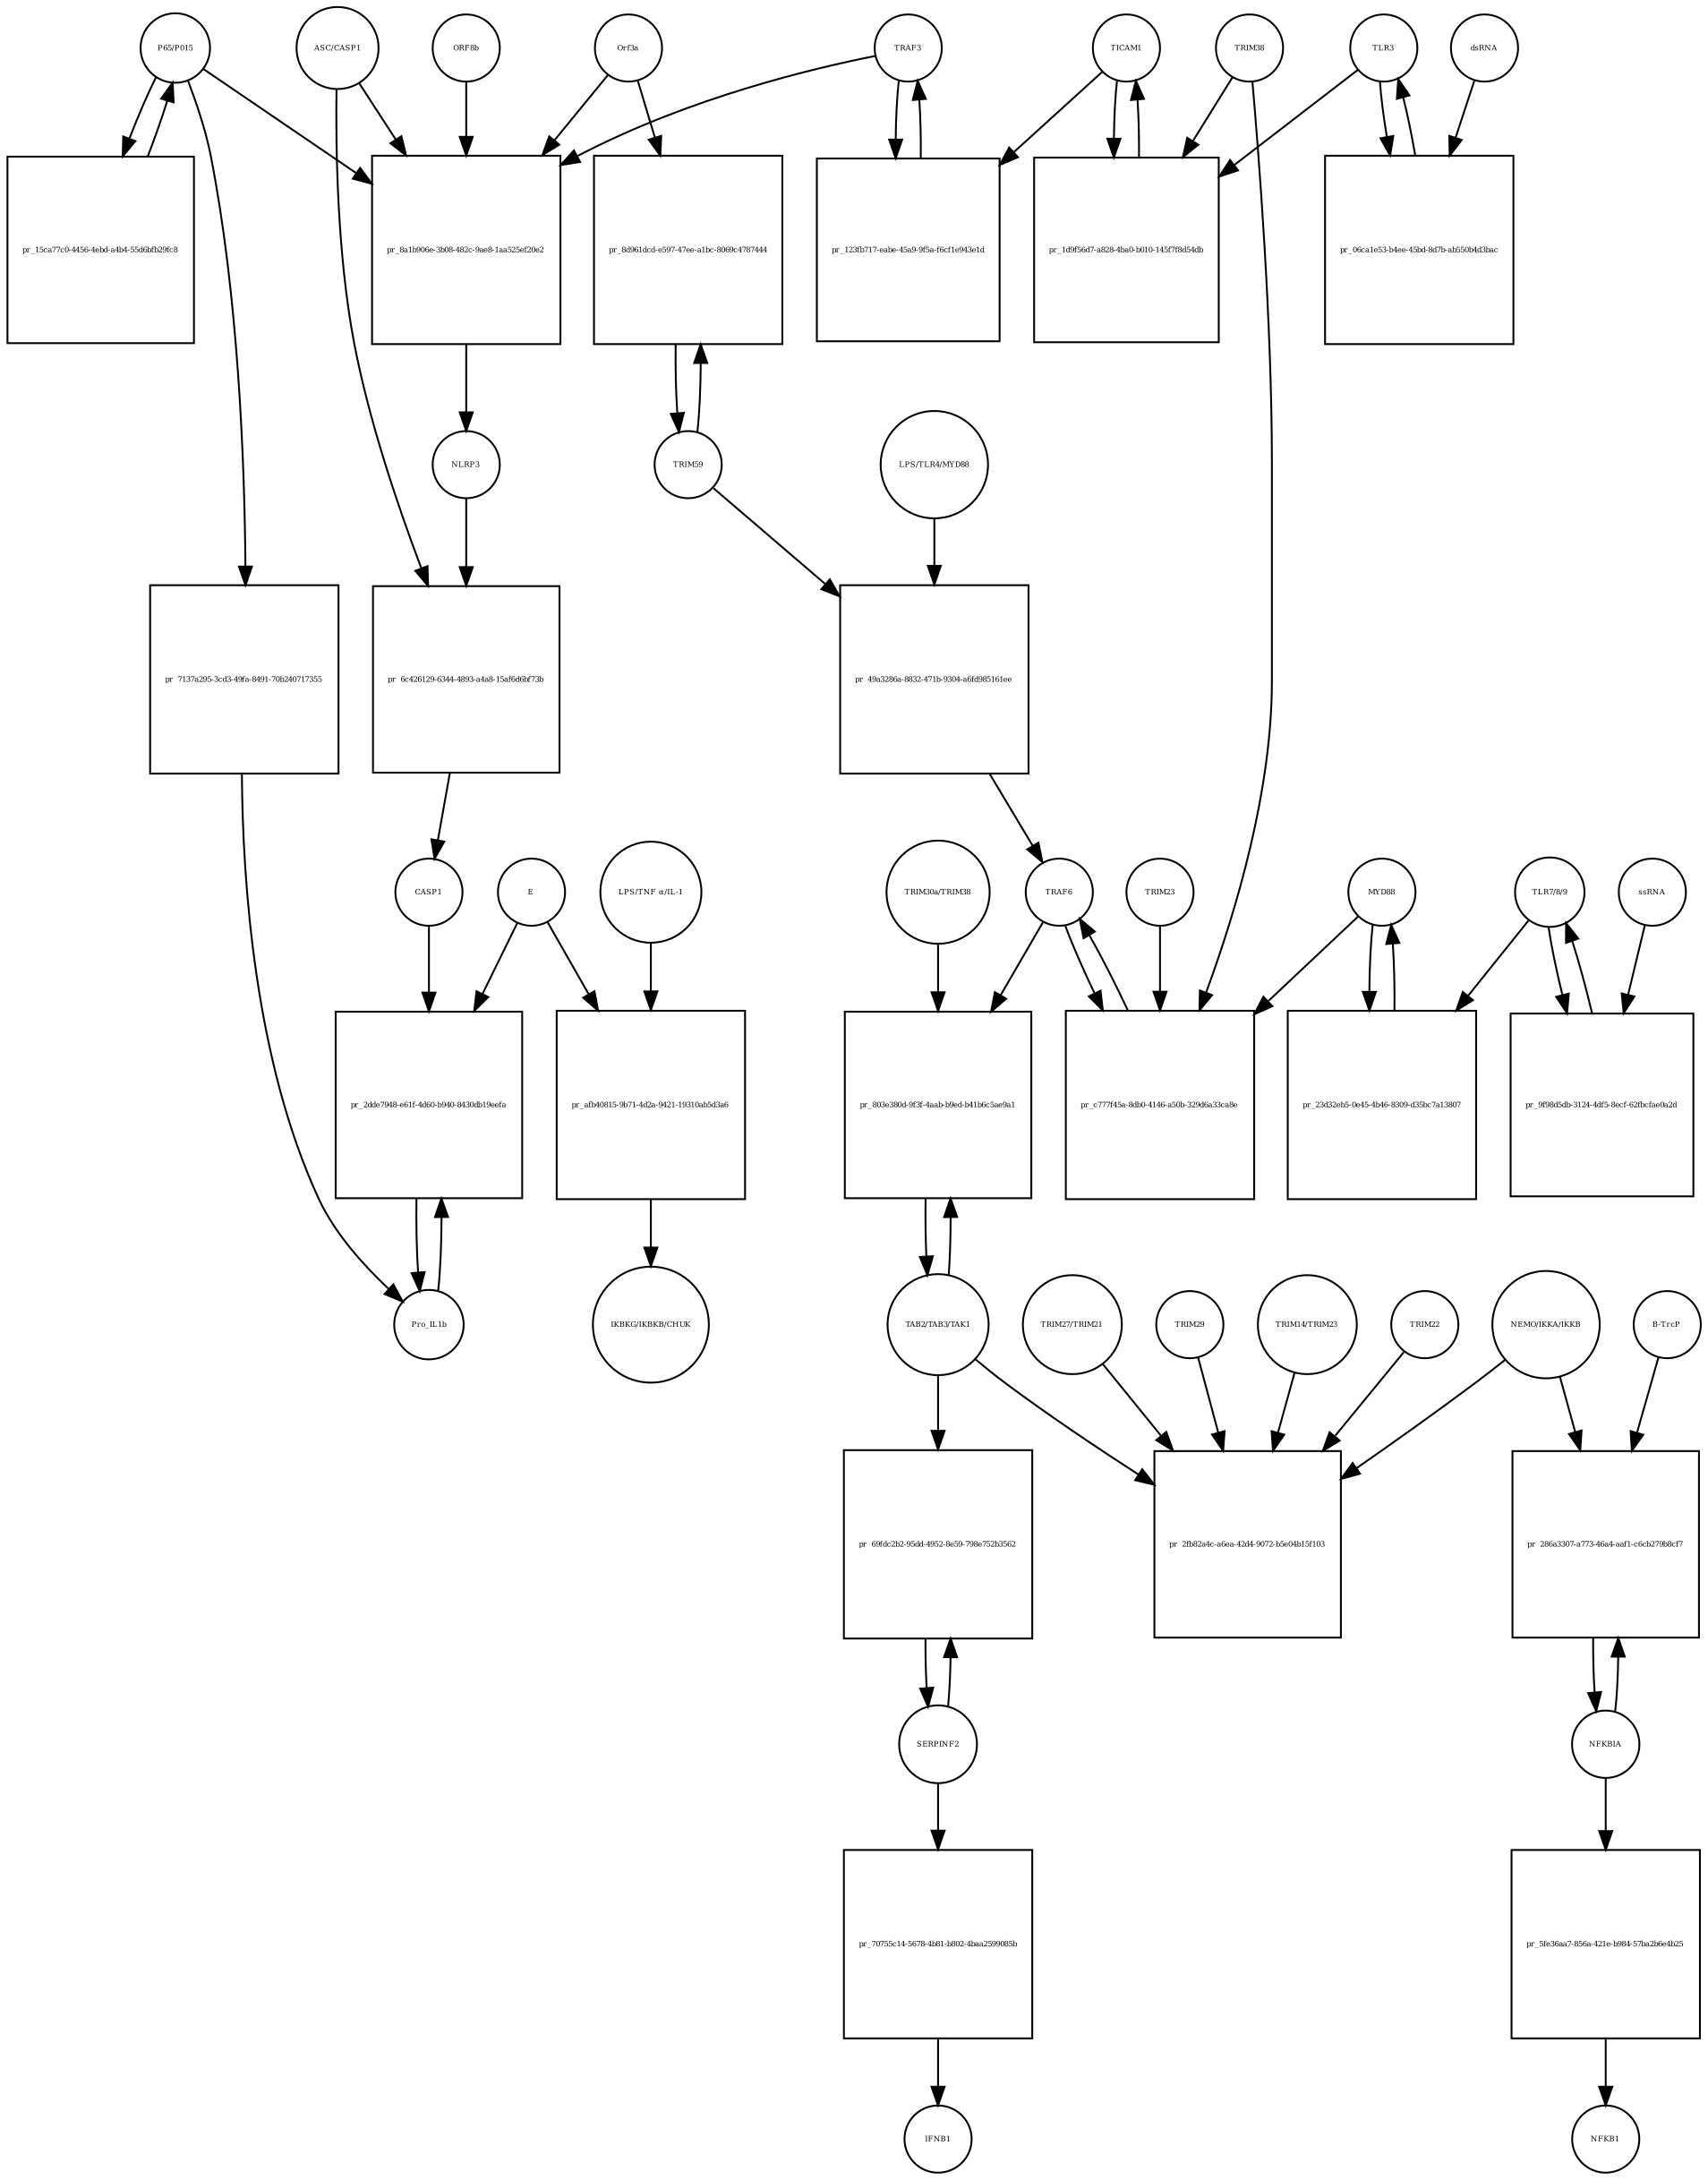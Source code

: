 strict digraph  {
Orf3a [annotation="", bipartite=0, cls=macromolecule, fontsize=4, label=Orf3a, shape=circle];
"pr_8a1b906e-3b08-482c-9ae8-1aa525ef20e2" [annotation="", bipartite=1, cls=process, fontsize=4, label="pr_8a1b906e-3b08-482c-9ae8-1aa525ef20e2", shape=square];
TRAF3 [annotation=urn_miriam_hgnc_12033, bipartite=0, cls=macromolecule, fontsize=4, label=TRAF3, shape=circle];
NLRP3 [annotation=urn_miriam_hgnc_16400, bipartite=0, cls=macromolecule, fontsize=4, label=NLRP3, shape=circle];
"ASC/CASP1" [annotation="urn_miriam_hgnc_16608|urn_miriam_hgnc_1499", bipartite=0, cls=complex, fontsize=4, label="ASC/CASP1", shape=circle];
"P65/P015" [annotation="urn_miriam_hgnc_9955|urn_miriam_hgnc_7794", bipartite=0, cls=complex, fontsize=4, label="P65/P015", shape=circle];
ORF8b [annotation=urn_miriam_uniprot_Q6S8E2, bipartite=0, cls=macromolecule, fontsize=4, label=ORF8b, shape=circle];
"pr_6c426129-6344-4893-a4a8-15af6d6bf73b" [annotation="", bipartite=1, cls=process, fontsize=4, label="pr_6c426129-6344-4893-a4a8-15af6d6bf73b", shape=square];
CASP1 [annotation=urn_miriam_hgnc_1499, bipartite=0, cls=macromolecule, fontsize=4, label=CASP1, shape=circle];
"pr_15ca77c0-4456-4ebd-a4b4-55d6bfb29fc8" [annotation="", bipartite=1, cls=process, fontsize=4, label="pr_15ca77c0-4456-4ebd-a4b4-55d6bfb29fc8", shape=square];
"LPS/TLR4/MYD88" [annotation="urn_miriam_hgnc_6121|urn_miriam_hgnc_11850|urn_miriam_hgnc_7562", bipartite=0, cls=complex, fontsize=4, label="LPS/TLR4/MYD88", shape=circle];
"pr_49a3286a-8832-471b-9304-a6fd985161ee" [annotation="", bipartite=1, cls=process, fontsize=4, label="pr_49a3286a-8832-471b-9304-a6fd985161ee", shape=square];
TRAF6 [annotation=urn_miriam_hgnc_12036, bipartite=0, cls=macromolecule, fontsize=4, label=TRAF6, shape=circle];
TRIM59 [annotation=urn_miriam_pubmed_22588174, bipartite=0, cls=macromolecule, fontsize=4, label=TRIM59, shape=circle];
NFKBIA [annotation=urn_miriam_hgnc_7797, bipartite=0, cls=macromolecule, fontsize=4, label=NFKBIA, shape=circle];
"pr_286a3307-a773-46a4-aaf1-c6cb279b8cf7" [annotation="", bipartite=1, cls=process, fontsize=4, label="pr_286a3307-a773-46a4-aaf1-c6cb279b8cf7", shape=square];
"B-TrcP" [annotation=urn_miriam_hgnc_1144, bipartite=0, cls=macromolecule, fontsize=4, label="B-TrcP", shape=circle];
"NEMO/IKKA/IKKB" [annotation="urn_miriam_hgnc_5961|urn_miriam_hgnc_5960|urn_miriam_hgnc_1974", bipartite=0, cls=complex, fontsize=4, label="NEMO/IKKA/IKKB", shape=circle];
"LPS/TNF α/IL-1" [annotation="urn_miriam_hgnc_6121|urn_miriam_hgnc_11892|urn_miriam_hgnc_5991", bipartite=0, cls=complex, fontsize=4, label="LPS/TNF α/IL-1", shape=circle];
"pr_afb40815-9b71-4d2a-9421-19310ab5d3a6" [annotation="", bipartite=1, cls=process, fontsize=4, label="pr_afb40815-9b71-4d2a-9421-19310ab5d3a6", shape=square];
E [annotation=urn_miriam_ncbiprotein_1796318600, bipartite=0, cls=macromolecule, fontsize=4, label=E, shape=circle];
"IKBKG/IKBKB/CHUK" [annotation="urn_miriam_hgnc_5961|urn_miriam_hgnc_5960|urn_miriam_hgnc_1974", bipartite=0, cls=complex, fontsize=4, label="IKBKG/IKBKB/CHUK", shape=circle];
Pro_IL1b [annotation=urn_miriam_hgnc_5992, bipartite=0, cls=macromolecule, fontsize=4, label=Pro_IL1b, shape=circle];
"pr_2dde7948-e61f-4d60-b940-8430db19eefa" [annotation="", bipartite=1, cls=process, fontsize=4, label="pr_2dde7948-e61f-4d60-b940-8430db19eefa", shape=square];
SERPINF2 [annotation=urn_miriam_hgnc_9075, bipartite=0, cls=macromolecule, fontsize=4, label=SERPINF2, shape=circle];
"pr_70755c14-5678-4b81-b802-4baa2599085b" [annotation="", bipartite=1, cls=process, fontsize=4, label="pr_70755c14-5678-4b81-b802-4baa2599085b", shape=square];
IFNB1 [annotation=urn_miriam_pubmed_5434, bipartite=0, cls=macromolecule, fontsize=4, label=IFNB1, shape=circle];
"pr_7137a295-3cd3-49fa-8491-70b240717355" [annotation="", bipartite=1, cls=process, fontsize=4, label="pr_7137a295-3cd3-49fa-8491-70b240717355", shape=square];
TLR3 [annotation=urn_miriam_hgnc_11849, bipartite=0, cls=macromolecule, fontsize=4, label=TLR3, shape=circle];
"pr_06ca1e53-b4ee-45bd-8d7b-ab550b4d3bac" [annotation="", bipartite=1, cls=process, fontsize=4, label="pr_06ca1e53-b4ee-45bd-8d7b-ab550b4d3bac", shape=square];
dsRNA [annotation="", bipartite=0, cls="nucleic acid feature", fontsize=4, label=dsRNA, shape=circle];
TICAM1 [annotation=urn_miriam_hgnc_18348, bipartite=0, cls=macromolecule, fontsize=4, label=TICAM1, shape=circle];
"pr_1d9f56d7-a828-4ba0-b010-145f7f8d54db" [annotation="", bipartite=1, cls=process, fontsize=4, label="pr_1d9f56d7-a828-4ba0-b010-145f7f8d54db", shape=square];
TRIM38 [annotation=urn_miriam_hgnc_10059, bipartite=0, cls=macromolecule, fontsize=4, label=TRIM38, shape=circle];
"pr_8d961dcd-e597-47ee-a1bc-8069c4787444" [annotation="", bipartite=1, cls=process, fontsize=4, label="pr_8d961dcd-e597-47ee-a1bc-8069c4787444", shape=square];
"TLR7/8/9" [annotation="urn_miriam_hgnc_15633|urn_miriam_hgnc_15632|urn_miriam_hgnc_15631", bipartite=0, cls=complex, fontsize=4, label="TLR7/8/9", shape=circle];
"pr_9f98d5db-3124-4df5-8ecf-62fbcfae0a2d" [annotation="", bipartite=1, cls=process, fontsize=4, label="pr_9f98d5db-3124-4df5-8ecf-62fbcfae0a2d", shape=square];
ssRNA [annotation="", bipartite=0, cls="nucleic acid feature", fontsize=4, label=ssRNA, shape=circle];
MYD88 [annotation=urn_miriam_hgnc_7562, bipartite=0, cls=macromolecule, fontsize=4, label=MYD88, shape=circle];
"pr_23d32eb5-0e45-4b46-8309-d35bc7a13807" [annotation="", bipartite=1, cls=process, fontsize=4, label="pr_23d32eb5-0e45-4b46-8309-d35bc7a13807", shape=square];
"pr_c777f45a-8db0-4146-a50b-329d6a33ca8e" [annotation="", bipartite=1, cls=process, fontsize=4, label="pr_c777f45a-8db0-4146-a50b-329d6a33ca8e", shape=square];
TRIM23 [annotation=urn_miriam_hgnc_660, bipartite=0, cls=macromolecule, fontsize=4, label=TRIM23, shape=circle];
"TAB2/TAB3/TAK1" [annotation="urn_miriam_hgnc_17075|urn_miriam_hgnc_30681|urn_miriam_hgnc_6859", bipartite=0, cls=complex, fontsize=4, label="TAB2/TAB3/TAK1", shape=circle];
"pr_803e380d-9f3f-4aab-b9ed-b41b6c5ae9a1" [annotation="", bipartite=1, cls=process, fontsize=4, label="pr_803e380d-9f3f-4aab-b9ed-b41b6c5ae9a1", shape=square];
"TRIM30a/TRIM38" [annotation=urn_miriam_hgnc_10059, bipartite=0, cls=complex, fontsize=4, label="TRIM30a/TRIM38", shape=circle];
"pr_2fb82a4c-a6ea-42d4-9072-b5e04b15f103" [annotation="", bipartite=1, cls=process, fontsize=4, label="pr_2fb82a4c-a6ea-42d4-9072-b5e04b15f103", shape=square];
TRIM22 [annotation=urn_miriam_hgnc_16379, bipartite=0, cls=macromolecule, fontsize=4, label=TRIM22, shape=circle];
"TRIM27/TRIM21" [annotation="urn_miriam_hgnc_9975|urn_miriam_hgnc_11312", bipartite=0, cls=complex, fontsize=4, label="TRIM27/TRIM21", shape=circle];
TRIM29 [annotation=urn_miriam_hgnc_17274, bipartite=0, cls=macromolecule, fontsize=4, label=TRIM29, shape=circle];
"TRIM14/TRIM23" [annotation="urn_miriam_hgnc_16283|urn_miriam_hgnc_660", bipartite=0, cls=complex, fontsize=4, label="TRIM14/TRIM23", shape=circle];
"pr_69fdc2b2-95dd-4952-8e59-798e752b3562" [annotation="", bipartite=1, cls=process, fontsize=4, label="pr_69fdc2b2-95dd-4952-8e59-798e752b3562", shape=square];
"pr_123fb717-eabe-45a9-9f5a-f6cf1e943e1d" [annotation="", bipartite=1, cls=process, fontsize=4, label="pr_123fb717-eabe-45a9-9f5a-f6cf1e943e1d", shape=square];
"pr_5fe36aa7-856a-421e-b984-57ba2b6e4b25" [annotation="", bipartite=1, cls=process, fontsize=4, label="pr_5fe36aa7-856a-421e-b984-57ba2b6e4b25", shape=square];
NFKB1 [annotation=urn_miriam_hgnc_7794, bipartite=0, cls=macromolecule, fontsize=4, label=NFKB1, shape=circle];
Orf3a -> "pr_8a1b906e-3b08-482c-9ae8-1aa525ef20e2"  [annotation="", interaction_type=consumption];
Orf3a -> "pr_8d961dcd-e597-47ee-a1bc-8069c4787444"  [annotation=urn_miriam_pubmed_28829373, interaction_type="necessary stimulation"];
"pr_8a1b906e-3b08-482c-9ae8-1aa525ef20e2" -> NLRP3  [annotation="", interaction_type=production];
TRAF3 -> "pr_8a1b906e-3b08-482c-9ae8-1aa525ef20e2"  [annotation="", interaction_type=consumption];
TRAF3 -> "pr_123fb717-eabe-45a9-9f5a-f6cf1e943e1d"  [annotation="", interaction_type=consumption];
NLRP3 -> "pr_6c426129-6344-4893-a4a8-15af6d6bf73b"  [annotation=urn_miriam_pubmed_31034780, interaction_type=catalysis];
"ASC/CASP1" -> "pr_8a1b906e-3b08-482c-9ae8-1aa525ef20e2"  [annotation="", interaction_type=consumption];
"ASC/CASP1" -> "pr_6c426129-6344-4893-a4a8-15af6d6bf73b"  [annotation="", interaction_type=consumption];
"P65/P015" -> "pr_8a1b906e-3b08-482c-9ae8-1aa525ef20e2"  [annotation="", interaction_type=consumption];
"P65/P015" -> "pr_15ca77c0-4456-4ebd-a4b4-55d6bfb29fc8"  [annotation="", interaction_type=consumption];
"P65/P015" -> "pr_7137a295-3cd3-49fa-8491-70b240717355"  [annotation="", interaction_type=consumption];
ORF8b -> "pr_8a1b906e-3b08-482c-9ae8-1aa525ef20e2"  [annotation="", interaction_type=consumption];
"pr_6c426129-6344-4893-a4a8-15af6d6bf73b" -> CASP1  [annotation="", interaction_type=production];
CASP1 -> "pr_2dde7948-e61f-4d60-b940-8430db19eefa"  [annotation=urn_miriam_pubmed_31034780, interaction_type=catalysis];
"pr_15ca77c0-4456-4ebd-a4b4-55d6bfb29fc8" -> "P65/P015"  [annotation="", interaction_type=production];
"LPS/TLR4/MYD88" -> "pr_49a3286a-8832-471b-9304-a6fd985161ee"  [annotation="", interaction_type=consumption];
"pr_49a3286a-8832-471b-9304-a6fd985161ee" -> TRAF6  [annotation="", interaction_type=production];
TRAF6 -> "pr_c777f45a-8db0-4146-a50b-329d6a33ca8e"  [annotation="", interaction_type=consumption];
TRAF6 -> "pr_803e380d-9f3f-4aab-b9ed-b41b6c5ae9a1"  [annotation="urn_miriam_pubmed_23758787|urn_miriam_pubmed_25172371", interaction_type="necessary stimulation"];
TRIM59 -> "pr_49a3286a-8832-471b-9304-a6fd985161ee"  [annotation="urn_miriam_pubmed_23758787|urn_miriam_pubmed_22588174", interaction_type=inhibition];
TRIM59 -> "pr_8d961dcd-e597-47ee-a1bc-8069c4787444"  [annotation="", interaction_type=consumption];
NFKBIA -> "pr_286a3307-a773-46a4-aaf1-c6cb279b8cf7"  [annotation="", interaction_type=consumption];
NFKBIA -> "pr_5fe36aa7-856a-421e-b984-57ba2b6e4b25"  [annotation="", interaction_type=consumption];
"pr_286a3307-a773-46a4-aaf1-c6cb279b8cf7" -> NFKBIA  [annotation="", interaction_type=production];
"B-TrcP" -> "pr_286a3307-a773-46a4-aaf1-c6cb279b8cf7"  [annotation=urn_miriam_pubmed_21135871, interaction_type=catalysis];
"NEMO/IKKA/IKKB" -> "pr_286a3307-a773-46a4-aaf1-c6cb279b8cf7"  [annotation=urn_miriam_pubmed_21135871, interaction_type=catalysis];
"NEMO/IKKA/IKKB" -> "pr_2fb82a4c-a6ea-42d4-9072-b5e04b15f103"  [annotation="", interaction_type=consumption];
"LPS/TNF α/IL-1" -> "pr_afb40815-9b71-4d2a-9421-19310ab5d3a6"  [annotation="", interaction_type=consumption];
"pr_afb40815-9b71-4d2a-9421-19310ab5d3a6" -> "IKBKG/IKBKB/CHUK"  [annotation="", interaction_type=production];
E -> "pr_afb40815-9b71-4d2a-9421-19310ab5d3a6"  [annotation="", interaction_type=consumption];
E -> "pr_2dde7948-e61f-4d60-b940-8430db19eefa"  [annotation=urn_miriam_pubmed_31034780, interaction_type=catalysis];
Pro_IL1b -> "pr_2dde7948-e61f-4d60-b940-8430db19eefa"  [annotation="", interaction_type=consumption];
"pr_2dde7948-e61f-4d60-b940-8430db19eefa" -> Pro_IL1b  [annotation="", interaction_type=production];
SERPINF2 -> "pr_70755c14-5678-4b81-b802-4baa2599085b"  [annotation="", interaction_type=consumption];
SERPINF2 -> "pr_69fdc2b2-95dd-4952-8e59-798e752b3562"  [annotation="", interaction_type=consumption];
"pr_70755c14-5678-4b81-b802-4baa2599085b" -> IFNB1  [annotation="", interaction_type=production];
"pr_7137a295-3cd3-49fa-8491-70b240717355" -> Pro_IL1b  [annotation="", interaction_type=production];
TLR3 -> "pr_06ca1e53-b4ee-45bd-8d7b-ab550b4d3bac"  [annotation="", interaction_type=consumption];
TLR3 -> "pr_1d9f56d7-a828-4ba0-b010-145f7f8d54db"  [annotation="urn_miriam_pubmed_23758787|urn_miriam_pubmed_22539786", interaction_type="necessary stimulation"];
"pr_06ca1e53-b4ee-45bd-8d7b-ab550b4d3bac" -> TLR3  [annotation="", interaction_type=production];
dsRNA -> "pr_06ca1e53-b4ee-45bd-8d7b-ab550b4d3bac"  [annotation=urn_miriam_pubmed_23758787, interaction_type="necessary stimulation"];
TICAM1 -> "pr_1d9f56d7-a828-4ba0-b010-145f7f8d54db"  [annotation="", interaction_type=consumption];
TICAM1 -> "pr_123fb717-eabe-45a9-9f5a-f6cf1e943e1d"  [annotation=urn_miriam_pubmed_28829373, interaction_type="necessary stimulation"];
"pr_1d9f56d7-a828-4ba0-b010-145f7f8d54db" -> TICAM1  [annotation="", interaction_type=production];
TRIM38 -> "pr_1d9f56d7-a828-4ba0-b010-145f7f8d54db"  [annotation="urn_miriam_pubmed_23758787|urn_miriam_pubmed_22539786", interaction_type=inhibition];
TRIM38 -> "pr_c777f45a-8db0-4146-a50b-329d6a33ca8e"  [annotation="urn_miriam_pubmed_15361868|urn_miriam_pubmed_22539786|urn_miriam_pubmed_20724660", interaction_type=inhibition];
"pr_8d961dcd-e597-47ee-a1bc-8069c4787444" -> TRIM59  [annotation="", interaction_type=production];
"TLR7/8/9" -> "pr_9f98d5db-3124-4df5-8ecf-62fbcfae0a2d"  [annotation="", interaction_type=consumption];
"TLR7/8/9" -> "pr_23d32eb5-0e45-4b46-8309-d35bc7a13807"  [annotation=urn_miriam_pubmed_15361868, interaction_type="necessary stimulation"];
"pr_9f98d5db-3124-4df5-8ecf-62fbcfae0a2d" -> "TLR7/8/9"  [annotation="", interaction_type=production];
ssRNA -> "pr_9f98d5db-3124-4df5-8ecf-62fbcfae0a2d"  [annotation=urn_miriam_pubmed_21782231, interaction_type="necessary stimulation"];
MYD88 -> "pr_23d32eb5-0e45-4b46-8309-d35bc7a13807"  [annotation="", interaction_type=consumption];
MYD88 -> "pr_c777f45a-8db0-4146-a50b-329d6a33ca8e"  [annotation="urn_miriam_pubmed_15361868|urn_miriam_pubmed_22539786|urn_miriam_pubmed_20724660", interaction_type="necessary stimulation"];
"pr_23d32eb5-0e45-4b46-8309-d35bc7a13807" -> MYD88  [annotation="", interaction_type=production];
"pr_c777f45a-8db0-4146-a50b-329d6a33ca8e" -> TRAF6  [annotation="", interaction_type=production];
TRIM23 -> "pr_c777f45a-8db0-4146-a50b-329d6a33ca8e"  [annotation="urn_miriam_pubmed_15361868|urn_miriam_pubmed_22539786|urn_miriam_pubmed_20724660", interaction_type="necessary stimulation"];
"TAB2/TAB3/TAK1" -> "pr_803e380d-9f3f-4aab-b9ed-b41b6c5ae9a1"  [annotation="", interaction_type=consumption];
"TAB2/TAB3/TAK1" -> "pr_2fb82a4c-a6ea-42d4-9072-b5e04b15f103"  [annotation="urn_miriam_pubmed_23758787|urn_miriam_pubmed_23408607|urn_miriam_pubmed_26358190|urn_miriam_pubmed_27695001|urn_miriam_pubmed_24379373|urn_miriam_pubmed_20724660", interaction_type="necessary stimulation"];
"TAB2/TAB3/TAK1" -> "pr_69fdc2b2-95dd-4952-8e59-798e752b3562"  [annotation=urn_miriam_pubmed_17706453, interaction_type="necessary stimulation"];
"pr_803e380d-9f3f-4aab-b9ed-b41b6c5ae9a1" -> "TAB2/TAB3/TAK1"  [annotation="", interaction_type=production];
"TRIM30a/TRIM38" -> "pr_803e380d-9f3f-4aab-b9ed-b41b6c5ae9a1"  [annotation="urn_miriam_pubmed_23758787|urn_miriam_pubmed_25172371", interaction_type=inhibition];
TRIM22 -> "pr_2fb82a4c-a6ea-42d4-9072-b5e04b15f103"  [annotation="urn_miriam_pubmed_23758787|urn_miriam_pubmed_23408607|urn_miriam_pubmed_26358190|urn_miriam_pubmed_27695001|urn_miriam_pubmed_24379373|urn_miriam_pubmed_20724660", interaction_type=inhibition];
"TRIM27/TRIM21" -> "pr_2fb82a4c-a6ea-42d4-9072-b5e04b15f103"  [annotation="urn_miriam_pubmed_23758787|urn_miriam_pubmed_23408607|urn_miriam_pubmed_26358190|urn_miriam_pubmed_27695001|urn_miriam_pubmed_24379373|urn_miriam_pubmed_20724660", interaction_type=inhibition];
TRIM29 -> "pr_2fb82a4c-a6ea-42d4-9072-b5e04b15f103"  [annotation="urn_miriam_pubmed_23758787|urn_miriam_pubmed_23408607|urn_miriam_pubmed_26358190|urn_miriam_pubmed_27695001|urn_miriam_pubmed_24379373|urn_miriam_pubmed_20724660", interaction_type=inhibition];
"TRIM14/TRIM23" -> "pr_2fb82a4c-a6ea-42d4-9072-b5e04b15f103"  [annotation="urn_miriam_pubmed_23758787|urn_miriam_pubmed_23408607|urn_miriam_pubmed_26358190|urn_miriam_pubmed_27695001|urn_miriam_pubmed_24379373|urn_miriam_pubmed_20724660", interaction_type="necessary stimulation"];
"pr_69fdc2b2-95dd-4952-8e59-798e752b3562" -> SERPINF2  [annotation="", interaction_type=production];
"pr_123fb717-eabe-45a9-9f5a-f6cf1e943e1d" -> TRAF3  [annotation="", interaction_type=production];
"pr_5fe36aa7-856a-421e-b984-57ba2b6e4b25" -> NFKB1  [annotation="", interaction_type=production];
}
